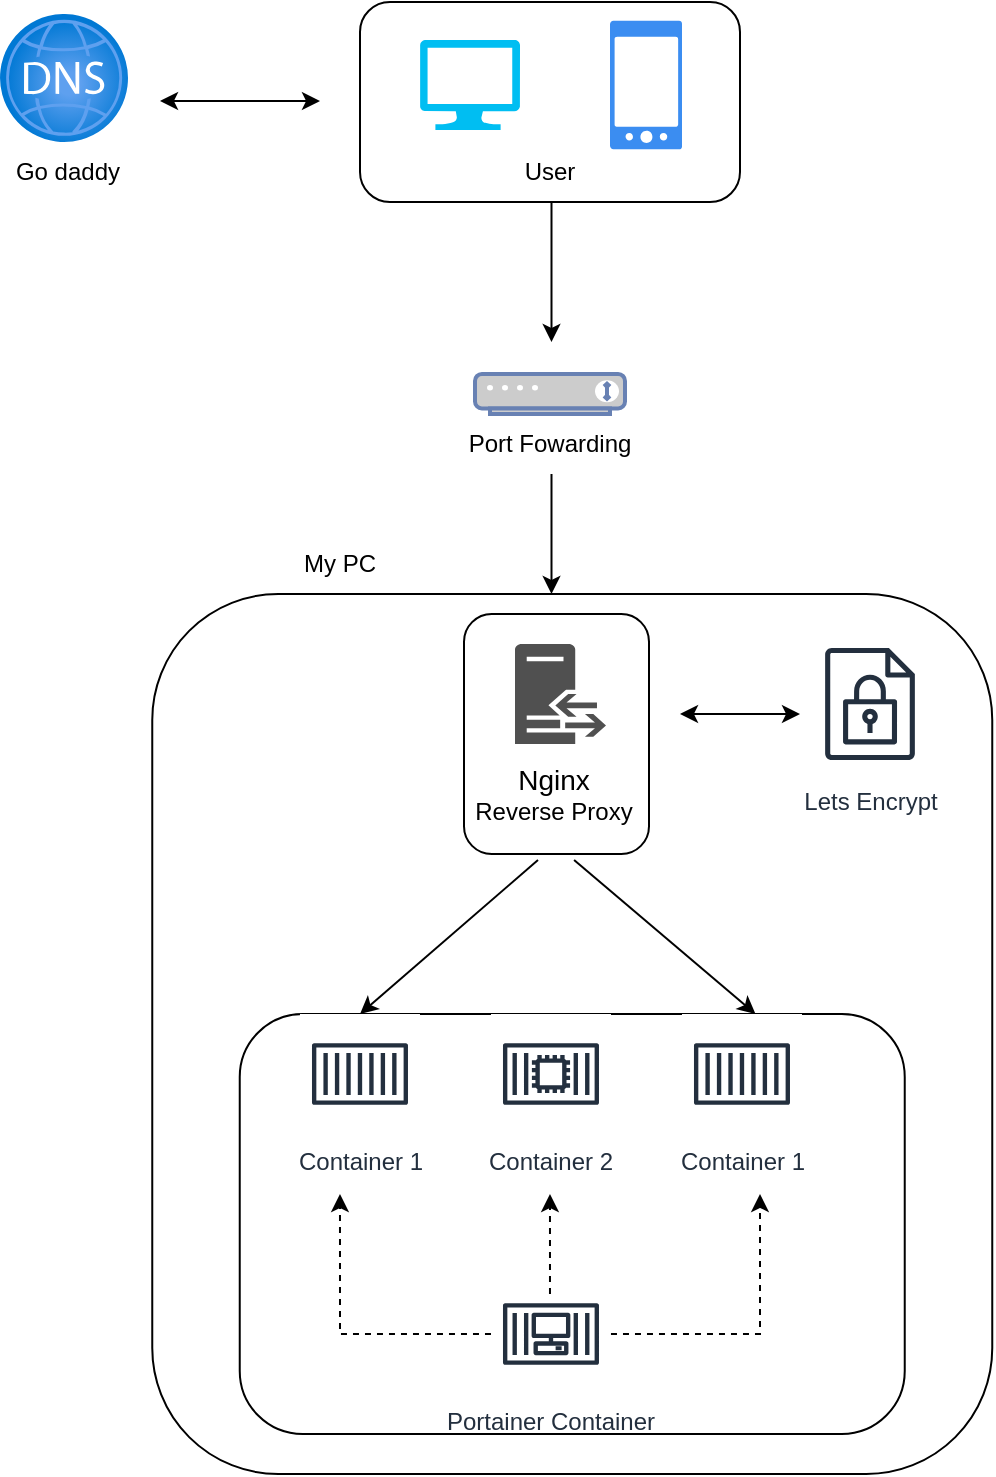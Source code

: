 <mxfile version="24.2.7" type="google">
  <diagram name="Page-1" id="-q-vKgwgCR8_FKLeNQXr">
    <mxGraphModel grid="1" page="1" gridSize="10" guides="1" tooltips="1" connect="1" arrows="1" fold="1" pageScale="1" pageWidth="850" pageHeight="1100" math="0" shadow="0">
      <root>
        <mxCell id="0" />
        <mxCell id="1" parent="0" />
        <mxCell id="kzy50E7hEQIM3yluzYC2-1" value="" style="rounded=1;whiteSpace=wrap;html=1;" vertex="1" parent="1">
          <mxGeometry x="300" y="74" width="190" height="100" as="geometry" />
        </mxCell>
        <mxCell id="kzy50E7hEQIM3yluzYC2-6" value="" style="image;aspect=fixed;html=1;points=[];align=center;fontSize=12;image=img/lib/azure2/networking/DNS_Zones.svg;movable=0;resizable=0;rotatable=0;deletable=0;editable=0;locked=1;connectable=0;" vertex="1" parent="1">
          <mxGeometry x="120" y="80" width="64" height="64" as="geometry" />
        </mxCell>
        <mxCell id="kzy50E7hEQIM3yluzYC2-8" value="Go daddy" style="text;html=1;align=center;verticalAlign=middle;whiteSpace=wrap;rounded=0;movable=0;resizable=0;rotatable=0;deletable=0;editable=0;locked=1;connectable=0;" vertex="1" parent="1">
          <mxGeometry x="124" y="144" width="60" height="30" as="geometry" />
        </mxCell>
        <mxCell id="kzy50E7hEQIM3yluzYC2-11" value="" style="verticalLabelPosition=bottom;html=1;verticalAlign=top;align=center;strokeColor=none;fillColor=#00BEF2;shape=mxgraph.azure.computer;pointerEvents=1;" vertex="1" parent="1">
          <mxGeometry x="330" y="93" width="50" height="45" as="geometry" />
        </mxCell>
        <mxCell id="kzy50E7hEQIM3yluzYC2-13" value="" style="sketch=0;html=1;aspect=fixed;strokeColor=none;shadow=0;fillColor=#3B8DF1;verticalAlign=top;labelPosition=center;verticalLabelPosition=bottom;shape=mxgraph.gcp2.phone_android" vertex="1" parent="1">
          <mxGeometry x="425" y="83.36" width="36" height="64.29" as="geometry" />
        </mxCell>
        <mxCell id="kzy50E7hEQIM3yluzYC2-15" value="User" style="text;html=1;align=center;verticalAlign=middle;whiteSpace=wrap;rounded=0;" vertex="1" parent="1">
          <mxGeometry x="365" y="144" width="60" height="30" as="geometry" />
        </mxCell>
        <mxCell id="kzy50E7hEQIM3yluzYC2-25" value="" style="endArrow=classic;startArrow=classic;html=1;rounded=0;" edge="1" parent="1">
          <mxGeometry width="50" height="50" relative="1" as="geometry">
            <mxPoint x="200" y="123.5" as="sourcePoint" />
            <mxPoint x="280" y="123.5" as="targetPoint" />
          </mxGeometry>
        </mxCell>
        <mxCell id="kzy50E7hEQIM3yluzYC2-27" value="" style="endArrow=classic;html=1;rounded=0;" edge="1" parent="1">
          <mxGeometry width="50" height="50" relative="1" as="geometry">
            <mxPoint x="395.75" y="174" as="sourcePoint" />
            <mxPoint x="395.75" y="244" as="targetPoint" />
          </mxGeometry>
        </mxCell>
        <mxCell id="kzy50E7hEQIM3yluzYC2-45" value="" style="rounded=1;whiteSpace=wrap;html=1;" vertex="1" parent="1">
          <mxGeometry x="196.13" y="370" width="420" height="440" as="geometry" />
        </mxCell>
        <mxCell id="kzy50E7hEQIM3yluzYC2-30" value="" style="group" connectable="0" vertex="1" parent="1">
          <mxGeometry x="352" y="260" width="86" height="50" as="geometry" />
        </mxCell>
        <mxCell id="kzy50E7hEQIM3yluzYC2-16" value="" style="fontColor=#0066CC;verticalAlign=top;verticalLabelPosition=bottom;labelPosition=center;align=center;html=1;outlineConnect=0;fillColor=#CCCCCC;strokeColor=#6881B3;gradientColor=none;gradientDirection=north;strokeWidth=2;shape=mxgraph.networks.modem;movable=1;resizable=1;rotatable=1;deletable=1;editable=1;locked=0;connectable=1;" vertex="1" parent="kzy50E7hEQIM3yluzYC2-30">
          <mxGeometry x="5.5" width="75" height="20" as="geometry" />
        </mxCell>
        <mxCell id="kzy50E7hEQIM3yluzYC2-18" value="Port Fowarding" style="text;html=1;align=center;verticalAlign=middle;whiteSpace=wrap;rounded=0;movable=1;resizable=1;rotatable=1;deletable=1;editable=1;locked=0;connectable=1;" vertex="1" parent="kzy50E7hEQIM3yluzYC2-30">
          <mxGeometry y="20" width="86" height="30" as="geometry" />
        </mxCell>
        <mxCell id="kzy50E7hEQIM3yluzYC2-32" value="" style="endArrow=classic;html=1;rounded=0;" edge="1" parent="1">
          <mxGeometry width="50" height="50" relative="1" as="geometry">
            <mxPoint x="395.75" y="310" as="sourcePoint" />
            <mxPoint x="395.75" y="370" as="targetPoint" />
          </mxGeometry>
        </mxCell>
        <mxCell id="kzy50E7hEQIM3yluzYC2-37" value="" style="group" connectable="0" vertex="1" parent="1">
          <mxGeometry x="239.87" y="580" width="332.5" height="210" as="geometry" />
        </mxCell>
        <mxCell id="kzy50E7hEQIM3yluzYC2-17" value="" style="rounded=1;whiteSpace=wrap;html=1;" vertex="1" parent="kzy50E7hEQIM3yluzYC2-37">
          <mxGeometry width="332.5" height="210" as="geometry" />
        </mxCell>
        <mxCell id="kzy50E7hEQIM3yluzYC2-20" value="Container 1" style="sketch=0;outlineConnect=0;fontColor=#232F3E;gradientColor=none;strokeColor=#232F3E;fillColor=#ffffff;dashed=0;verticalLabelPosition=bottom;verticalAlign=top;align=center;html=1;fontSize=12;fontStyle=0;aspect=fixed;shape=mxgraph.aws4.resourceIcon;resIcon=mxgraph.aws4.container_1;" vertex="1" parent="kzy50E7hEQIM3yluzYC2-37">
          <mxGeometry x="30.12" width="60" height="60" as="geometry" />
        </mxCell>
        <mxCell id="kzy50E7hEQIM3yluzYC2-21" value="Container 2" style="sketch=0;outlineConnect=0;fontColor=#232F3E;gradientColor=none;strokeColor=#232F3E;fillColor=#ffffff;dashed=0;verticalLabelPosition=bottom;verticalAlign=top;align=center;html=1;fontSize=12;fontStyle=0;aspect=fixed;shape=mxgraph.aws4.resourceIcon;resIcon=mxgraph.aws4.container_2;" vertex="1" parent="kzy50E7hEQIM3yluzYC2-37">
          <mxGeometry x="125.62" width="60" height="60" as="geometry" />
        </mxCell>
        <mxCell id="kzy50E7hEQIM3yluzYC2-22" value="&lt;div&gt;Portainer Container&lt;/div&gt;" style="sketch=0;outlineConnect=0;fontColor=#232F3E;gradientColor=none;strokeColor=#232F3E;fillColor=#ffffff;dashed=0;verticalLabelPosition=bottom;verticalAlign=top;align=center;html=1;fontSize=12;fontStyle=0;aspect=fixed;shape=mxgraph.aws4.resourceIcon;resIcon=mxgraph.aws4.container_3;" vertex="1" parent="kzy50E7hEQIM3yluzYC2-37">
          <mxGeometry x="125.62" y="130" width="60" height="60" as="geometry" />
        </mxCell>
        <mxCell id="kzy50E7hEQIM3yluzYC2-24" value="Container 1" style="sketch=0;outlineConnect=0;fontColor=#232F3E;gradientColor=none;strokeColor=#232F3E;fillColor=#ffffff;dashed=0;verticalLabelPosition=bottom;verticalAlign=top;align=center;html=1;fontSize=12;fontStyle=0;aspect=fixed;shape=mxgraph.aws4.resourceIcon;resIcon=mxgraph.aws4.container_1;" vertex="1" parent="kzy50E7hEQIM3yluzYC2-37">
          <mxGeometry x="221.12" width="60" height="60" as="geometry" />
        </mxCell>
        <mxCell id="kzy50E7hEQIM3yluzYC2-41" value="" style="endArrow=classic;html=1;rounded=0;dashed=1;" edge="1" parent="kzy50E7hEQIM3yluzYC2-37" source="kzy50E7hEQIM3yluzYC2-22">
          <mxGeometry width="50" height="50" relative="1" as="geometry">
            <mxPoint x="90.12" y="150" as="sourcePoint" />
            <mxPoint x="50.12" y="90" as="targetPoint" />
            <Array as="points">
              <mxPoint x="50.13" y="160" />
            </Array>
          </mxGeometry>
        </mxCell>
        <mxCell id="kzy50E7hEQIM3yluzYC2-42" value="" style="endArrow=classic;html=1;rounded=0;dashed=1;" edge="1" parent="kzy50E7hEQIM3yluzYC2-37">
          <mxGeometry width="50" height="50" relative="1" as="geometry">
            <mxPoint x="155.12" y="140" as="sourcePoint" />
            <mxPoint x="155.12" y="90" as="targetPoint" />
          </mxGeometry>
        </mxCell>
        <mxCell id="kzy50E7hEQIM3yluzYC2-43" value="" style="endArrow=classic;html=1;rounded=0;dashed=1;" edge="1" parent="kzy50E7hEQIM3yluzYC2-37" source="kzy50E7hEQIM3yluzYC2-22">
          <mxGeometry width="50" height="50" relative="1" as="geometry">
            <mxPoint x="136" y="170" as="sourcePoint" />
            <mxPoint x="260.13" y="90" as="targetPoint" />
            <Array as="points">
              <mxPoint x="260.13" y="160" />
            </Array>
          </mxGeometry>
        </mxCell>
        <mxCell id="kzy50E7hEQIM3yluzYC2-38" value="" style="group" connectable="0" vertex="1" parent="1">
          <mxGeometry x="352" y="380" width="108.25" height="120" as="geometry" />
        </mxCell>
        <mxCell id="kzy50E7hEQIM3yluzYC2-35" value="" style="rounded=1;whiteSpace=wrap;html=1;rotation=90;" vertex="1" parent="kzy50E7hEQIM3yluzYC2-38">
          <mxGeometry x="-13.75" y="13.75" width="120" height="92.5" as="geometry" />
        </mxCell>
        <mxCell id="kzy50E7hEQIM3yluzYC2-31" value="" style="group" connectable="0" vertex="1" parent="kzy50E7hEQIM3yluzYC2-38">
          <mxGeometry y="15" width="108.25" height="90" as="geometry" />
        </mxCell>
        <mxCell id="kzy50E7hEQIM3yluzYC2-10" value="" style="sketch=0;pointerEvents=1;shadow=0;dashed=0;html=1;strokeColor=none;fillColor=#505050;labelPosition=center;verticalLabelPosition=bottom;verticalAlign=top;outlineConnect=0;align=center;shape=mxgraph.office.servers.reverse_proxy;" vertex="1" parent="kzy50E7hEQIM3yluzYC2-31">
          <mxGeometry x="25.5" width="45.5" height="50" as="geometry" />
        </mxCell>
        <mxCell id="kzy50E7hEQIM3yluzYC2-19" value="&lt;font style=&quot;font-size: 14px;&quot;&gt;Nginx&lt;/font&gt;&lt;br&gt;Reverse Proxy" style="text;html=1;align=center;verticalAlign=middle;whiteSpace=wrap;rounded=0;" vertex="1" parent="kzy50E7hEQIM3yluzYC2-31">
          <mxGeometry y="60" width="90" height="30" as="geometry" />
        </mxCell>
        <mxCell id="kzy50E7hEQIM3yluzYC2-39" value="" style="endArrow=classic;html=1;rounded=0;exitX=1.025;exitY=0.405;exitDx=0;exitDy=0;exitPerimeter=0;" edge="1" parent="1" source="kzy50E7hEQIM3yluzYC2-35">
          <mxGeometry width="50" height="50" relative="1" as="geometry">
            <mxPoint x="420" y="510" as="sourcePoint" />
            <mxPoint x="497.75" y="580" as="targetPoint" />
          </mxGeometry>
        </mxCell>
        <mxCell id="kzy50E7hEQIM3yluzYC2-47" value="" style="endArrow=classic;html=1;rounded=0;" edge="1" parent="1">
          <mxGeometry width="50" height="50" relative="1" as="geometry">
            <mxPoint x="389" y="503" as="sourcePoint" />
            <mxPoint x="300" y="580" as="targetPoint" />
          </mxGeometry>
        </mxCell>
        <mxCell id="kzy50E7hEQIM3yluzYC2-48" value="My PC" style="text;html=1;align=center;verticalAlign=middle;whiteSpace=wrap;rounded=0;" vertex="1" parent="1">
          <mxGeometry x="260" y="340" width="60" height="30" as="geometry" />
        </mxCell>
        <mxCell id="kzy50E7hEQIM3yluzYC2-49" value="Lets Encrypt" style="sketch=0;outlineConnect=0;fontColor=#232F3E;gradientColor=none;strokeColor=#232F3E;fillColor=#ffffff;dashed=0;verticalLabelPosition=bottom;verticalAlign=top;align=center;html=1;fontSize=12;fontStyle=0;aspect=fixed;shape=mxgraph.aws4.resourceIcon;resIcon=mxgraph.aws4.encrypted_data;" vertex="1" parent="1">
          <mxGeometry x="520" y="390" width="70" height="70" as="geometry" />
        </mxCell>
        <mxCell id="kzy50E7hEQIM3yluzYC2-51" value="" style="endArrow=classic;startArrow=classic;html=1;rounded=0;" edge="1" parent="1">
          <mxGeometry width="50" height="50" relative="1" as="geometry">
            <mxPoint x="460" y="430" as="sourcePoint" />
            <mxPoint x="520" y="430" as="targetPoint" />
          </mxGeometry>
        </mxCell>
      </root>
    </mxGraphModel>
  </diagram>
</mxfile>
